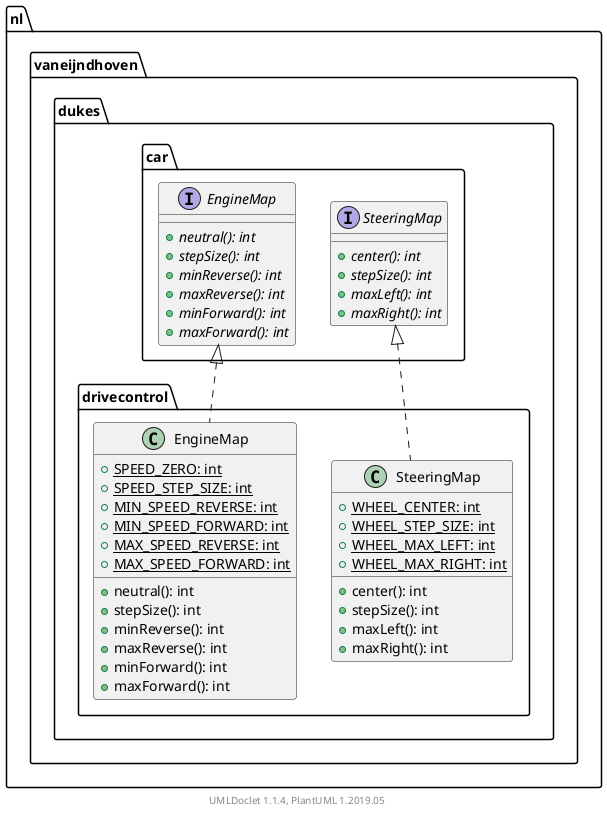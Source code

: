 @startuml

    namespace nl.vaneijndhoven.dukes.drivecontrol {

        class SteeringMap [[SteeringMap.html]] {
            {static} +WHEEL_CENTER: int
            {static} +WHEEL_STEP_SIZE: int
            {static} +WHEEL_MAX_LEFT: int
            {static} +WHEEL_MAX_RIGHT: int
            +center(): int
            +stepSize(): int
            +maxLeft(): int
            +maxRight(): int
        }

        class EngineMap [[EngineMap.html]] {
            {static} +SPEED_ZERO: int
            {static} +SPEED_STEP_SIZE: int
            {static} +MIN_SPEED_REVERSE: int
            {static} +MIN_SPEED_FORWARD: int
            {static} +MAX_SPEED_REVERSE: int
            {static} +MAX_SPEED_FORWARD: int
            +neutral(): int
            +stepSize(): int
            +minReverse(): int
            +maxReverse(): int
            +minForward(): int
            +maxForward(): int
        }

        interface nl.vaneijndhoven.dukes.car.SteeringMap {
            {abstract} +center(): int
            {abstract} +stepSize(): int
            {abstract} +maxLeft(): int
            {abstract} +maxRight(): int
        }
        nl.vaneijndhoven.dukes.car.SteeringMap <|.. SteeringMap

        interface nl.vaneijndhoven.dukes.car.EngineMap {
            {abstract} +neutral(): int
            {abstract} +stepSize(): int
            {abstract} +minReverse(): int
            {abstract} +maxReverse(): int
            {abstract} +minForward(): int
            {abstract} +maxForward(): int
        }
        nl.vaneijndhoven.dukes.car.EngineMap <|.. EngineMap

    }


    center footer UMLDoclet 1.1.4, PlantUML 1.2019.05
@enduml

